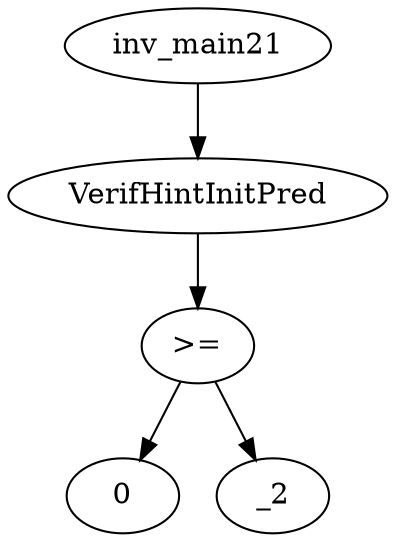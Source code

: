 digraph dag {
0 [label="inv_main21"];
1 [label="VerifHintInitPred"];
2 [label=">="];
3 [label="0"];
4 [label="_2"];
0->1
1->2
2->4
2 -> 3
}
